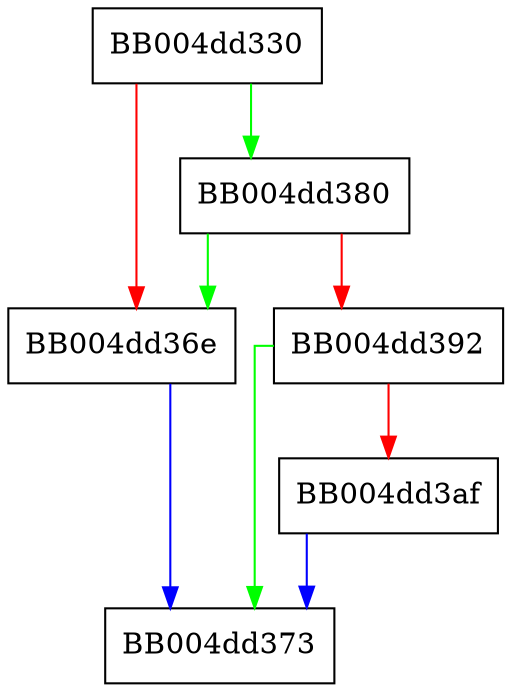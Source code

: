 digraph tls_construct_stoc_cryptopro_bug {
  node [shape="box"];
  graph [splines=ortho];
  BB004dd330 -> BB004dd380 [color="green"];
  BB004dd330 -> BB004dd36e [color="red"];
  BB004dd36e -> BB004dd373 [color="blue"];
  BB004dd380 -> BB004dd36e [color="green"];
  BB004dd380 -> BB004dd392 [color="red"];
  BB004dd392 -> BB004dd373 [color="green"];
  BB004dd392 -> BB004dd3af [color="red"];
  BB004dd3af -> BB004dd373 [color="blue"];
}